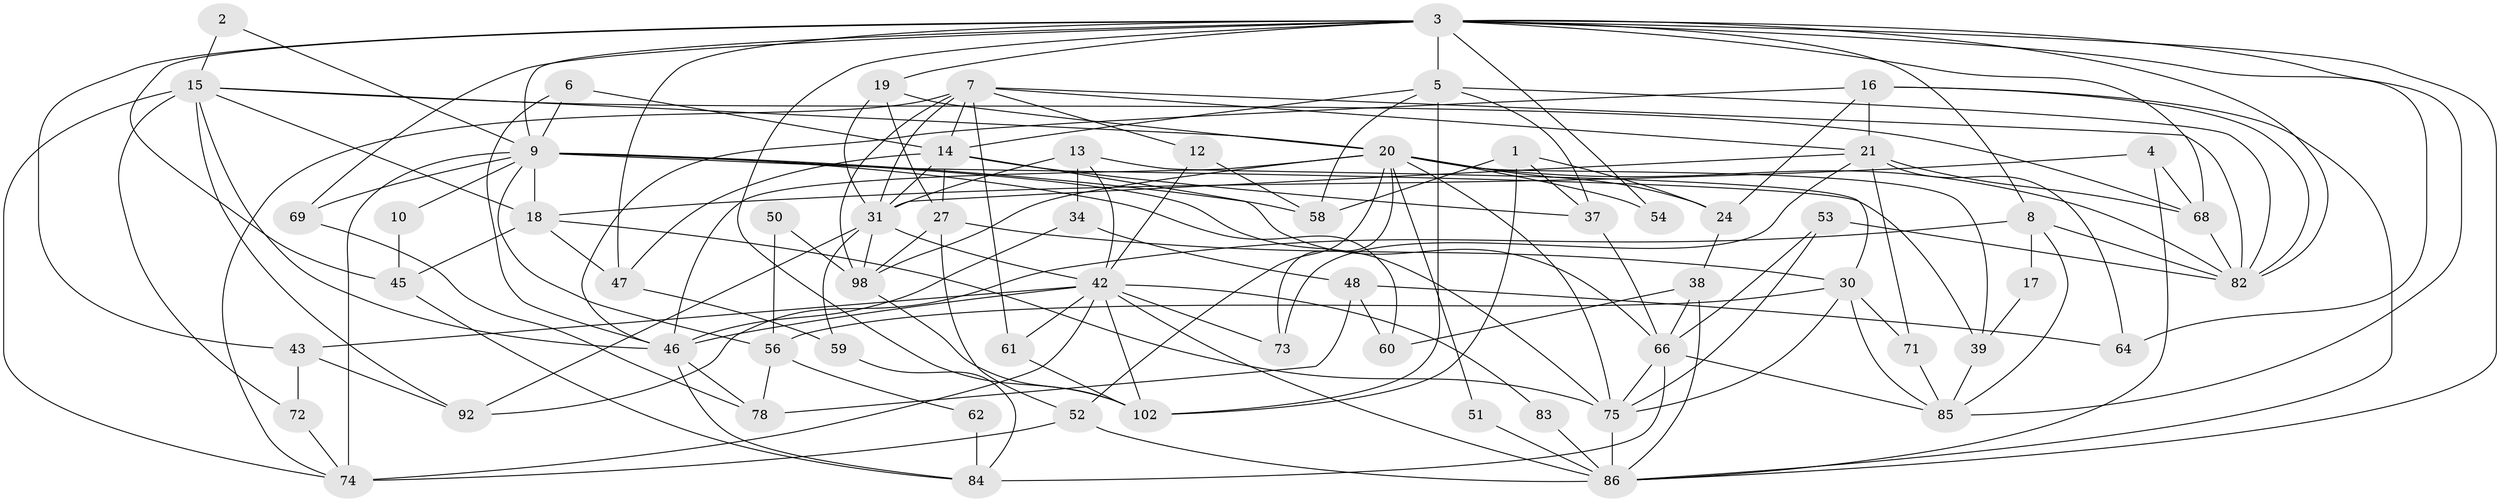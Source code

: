 // original degree distribution, {3: 0.24761904761904763, 2: 0.1619047619047619, 4: 0.26666666666666666, 5: 0.19047619047619047, 8: 0.02857142857142857, 6: 0.047619047619047616, 7: 0.05714285714285714}
// Generated by graph-tools (version 1.1) at 2025/18/03/04/25 18:18:50]
// undirected, 63 vertices, 158 edges
graph export_dot {
graph [start="1"]
  node [color=gray90,style=filled];
  1 [super="+67"];
  2;
  3 [super="+94+11"];
  4;
  5 [super="+91+26"];
  6;
  7 [super="+29+33"];
  8 [super="+44"];
  9 [super="+90+40"];
  10;
  12 [super="+57"];
  13 [super="+32"];
  14 [super="+35"];
  15 [super="+63+81"];
  16 [super="+49"];
  17;
  18 [super="+22"];
  19 [super="+23"];
  20 [super="+41+65"];
  21 [super="+25"];
  24;
  27 [super="+99"];
  30 [super="+101"];
  31 [super="+97"];
  34;
  37;
  38;
  39;
  42 [super="+80"];
  43;
  45;
  46 [super="+70+95"];
  47;
  48 [super="+55"];
  50;
  51;
  52;
  53 [super="+77"];
  54;
  56;
  58;
  59;
  60;
  61;
  62;
  64;
  66;
  68 [super="+79"];
  69;
  71;
  72;
  73 [super="+76"];
  74 [super="+105"];
  75;
  78;
  82 [super="+89"];
  83;
  84;
  85 [super="+104"];
  86 [super="+96"];
  92;
  98;
  102;
  1 -- 58;
  1 -- 37;
  1 -- 24;
  1 -- 102;
  2 -- 15;
  2 -- 9;
  3 -- 64;
  3 -- 86;
  3 -- 43;
  3 -- 102;
  3 -- 68;
  3 -- 5;
  3 -- 69;
  3 -- 8;
  3 -- 45;
  3 -- 47;
  3 -- 82;
  3 -- 19;
  3 -- 85;
  3 -- 54;
  3 -- 9;
  4 -- 68;
  4 -- 86;
  4 -- 18;
  5 -- 14;
  5 -- 58;
  5 -- 37;
  5 -- 102;
  5 -- 82;
  6 -- 14;
  6 -- 46;
  6 -- 9;
  7 -- 82;
  7 -- 98;
  7 -- 21;
  7 -- 61;
  7 -- 14;
  7 -- 31;
  7 -- 74;
  7 -- 12;
  8 -- 82;
  8 -- 17;
  8 -- 92;
  8 -- 85;
  9 -- 18 [weight=2];
  9 -- 74;
  9 -- 56;
  9 -- 69;
  9 -- 39;
  9 -- 10;
  9 -- 75;
  9 -- 58;
  9 -- 60;
  10 -- 45;
  12 -- 42;
  12 -- 58;
  13 -- 34 [weight=2];
  13 -- 42;
  13 -- 30;
  13 -- 31;
  14 -- 66;
  14 -- 37;
  14 -- 27;
  14 -- 47;
  14 -- 31;
  15 -- 74;
  15 -- 72;
  15 -- 92;
  15 -- 68;
  15 -- 20;
  15 -- 18;
  15 -- 46;
  16 -- 82;
  16 -- 24;
  16 -- 86;
  16 -- 21;
  16 -- 46;
  17 -- 39;
  18 -- 45;
  18 -- 75;
  18 -- 47;
  19 -- 31;
  19 -- 20;
  19 -- 27;
  20 -- 52;
  20 -- 54;
  20 -- 51;
  20 -- 98;
  20 -- 39;
  20 -- 73;
  20 -- 75;
  20 -- 46;
  20 -- 24;
  20 -- 82;
  21 -- 71;
  21 -- 64;
  21 -- 68;
  21 -- 31;
  21 -- 73;
  24 -- 38;
  27 -- 98;
  27 -- 52;
  27 -- 30;
  30 -- 71;
  30 -- 85;
  30 -- 56;
  30 -- 75;
  31 -- 92;
  31 -- 98;
  31 -- 59;
  31 -- 42 [weight=2];
  34 -- 46;
  34 -- 48;
  37 -- 66;
  38 -- 66;
  38 -- 60;
  38 -- 86;
  39 -- 85;
  42 -- 43;
  42 -- 61;
  42 -- 83;
  42 -- 86;
  42 -- 74 [weight=2];
  42 -- 102;
  42 -- 73;
  42 -- 46 [weight=2];
  43 -- 92;
  43 -- 72;
  45 -- 84;
  46 -- 84;
  46 -- 78;
  47 -- 59;
  48 -- 78;
  48 -- 64;
  48 -- 60;
  50 -- 56;
  50 -- 98;
  51 -- 86;
  52 -- 74;
  52 -- 86;
  53 -- 75;
  53 -- 66;
  53 -- 82;
  56 -- 78;
  56 -- 62;
  59 -- 84;
  61 -- 102;
  62 -- 84;
  66 -- 75;
  66 -- 84;
  66 -- 85;
  68 -- 82;
  69 -- 78;
  71 -- 85;
  72 -- 74;
  75 -- 86;
  83 -- 86;
  98 -- 102;
}
